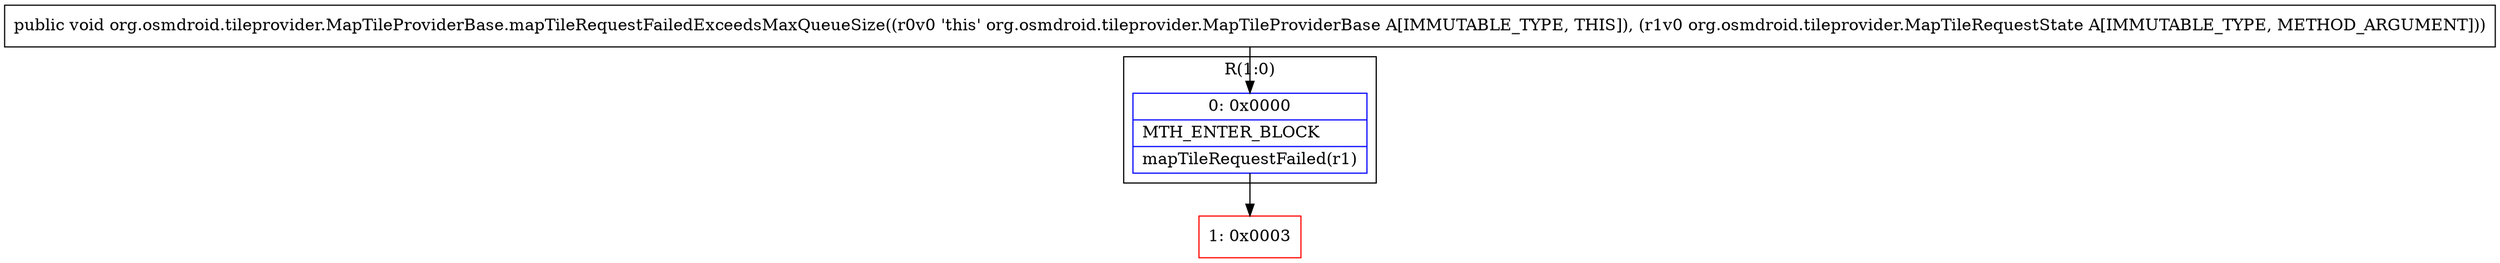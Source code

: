 digraph "CFG fororg.osmdroid.tileprovider.MapTileProviderBase.mapTileRequestFailedExceedsMaxQueueSize(Lorg\/osmdroid\/tileprovider\/MapTileRequestState;)V" {
subgraph cluster_Region_2000200968 {
label = "R(1:0)";
node [shape=record,color=blue];
Node_0 [shape=record,label="{0\:\ 0x0000|MTH_ENTER_BLOCK\l|mapTileRequestFailed(r1)\l}"];
}
Node_1 [shape=record,color=red,label="{1\:\ 0x0003}"];
MethodNode[shape=record,label="{public void org.osmdroid.tileprovider.MapTileProviderBase.mapTileRequestFailedExceedsMaxQueueSize((r0v0 'this' org.osmdroid.tileprovider.MapTileProviderBase A[IMMUTABLE_TYPE, THIS]), (r1v0 org.osmdroid.tileprovider.MapTileRequestState A[IMMUTABLE_TYPE, METHOD_ARGUMENT])) }"];
MethodNode -> Node_0;
Node_0 -> Node_1;
}

